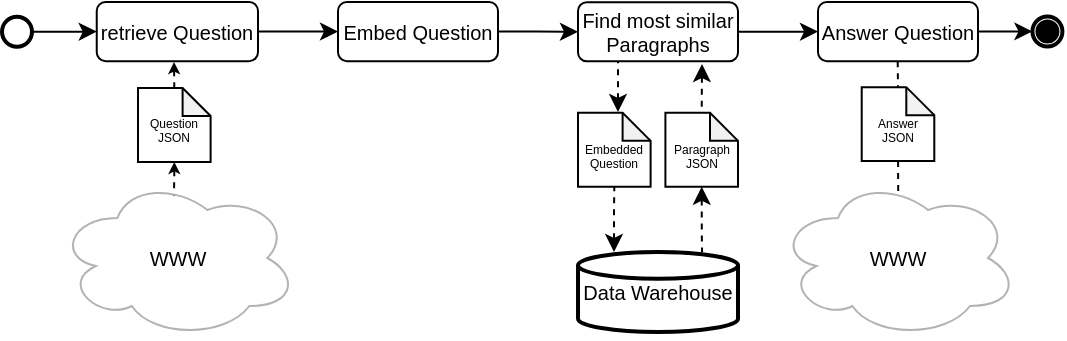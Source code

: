 <mxfile version="14.9.6" type="device"><diagram id="C5RBs43oDa-KdzZeNtuy" name="Page-1"><mxGraphModel dx="982" dy="559" grid="1" gridSize="10" guides="1" tooltips="1" connect="1" arrows="1" fold="1" page="1" pageScale="1" pageWidth="827" pageHeight="1169" math="0" shadow="0"><root><mxCell id="WIyWlLk6GJQsqaUBKTNV-0"/><mxCell id="WIyWlLk6GJQsqaUBKTNV-1" parent="WIyWlLk6GJQsqaUBKTNV-0"/><mxCell id="9Pn3v0TZCkBnifpOhc8W-12" style="edgeStyle=orthogonalEdgeStyle;rounded=0;orthogonalLoop=1;jettySize=auto;html=1;fontSize=9;fontColor=#000000;strokeColor=#000000;entryX=0;entryY=0.5;entryDx=0;entryDy=0;" edge="1" parent="WIyWlLk6GJQsqaUBKTNV-1" source="WIyWlLk6GJQsqaUBKTNV-3" target="WIyWlLk6GJQsqaUBKTNV-7"><mxGeometry x="102" y="505" as="geometry"><mxPoint x="292.556" y="519.783" as="targetPoint"/></mxGeometry></mxCell><mxCell id="WIyWlLk6GJQsqaUBKTNV-3" value="retrieve Question" style="rounded=1;whiteSpace=wrap;html=1;fontSize=10;glass=0;strokeWidth=1;shadow=0;strokeColor=#000000;fillColor=none;fontColor=#000000;" parent="WIyWlLk6GJQsqaUBKTNV-1" vertex="1"><mxGeometry x="159.37" y="505" width="80.63" height="29.57" as="geometry"/></mxCell><mxCell id="WIyWlLk6GJQsqaUBKTNV-7" value="Embed Question" style="rounded=1;whiteSpace=wrap;html=1;fontSize=10;glass=0;strokeWidth=1;shadow=0;strokeColor=#000000;fillColor=none;fontColor=#000000;" parent="WIyWlLk6GJQsqaUBKTNV-1" vertex="1"><mxGeometry x="280" y="505" width="80" height="29.57" as="geometry"/></mxCell><mxCell id="9Pn3v0TZCkBnifpOhc8W-43" style="edgeStyle=orthogonalEdgeStyle;rounded=0;orthogonalLoop=1;jettySize=auto;html=1;entryX=0;entryY=0.5;entryDx=0;entryDy=0;fontSize=10;fontColor=#000000;startArrow=none;startFill=0;endArrow=classic;endFill=1;strokeColor=#000000;" edge="1" parent="WIyWlLk6GJQsqaUBKTNV-1" source="WIyWlLk6GJQsqaUBKTNV-12" target="9Pn3v0TZCkBnifpOhc8W-42"><mxGeometry relative="1" as="geometry"/></mxCell><mxCell id="WIyWlLk6GJQsqaUBKTNV-12" value="Find most similar Paragraphs" style="rounded=1;whiteSpace=wrap;html=1;fontSize=10;glass=0;strokeWidth=1;shadow=0;strokeColor=#000000;fillColor=none;fontColor=#000000;" parent="WIyWlLk6GJQsqaUBKTNV-1" vertex="1"><mxGeometry x="400" y="505.11" width="80" height="29.57" as="geometry"/></mxCell><mxCell id="9Pn3v0TZCkBnifpOhc8W-14" style="edgeStyle=orthogonalEdgeStyle;rounded=0;orthogonalLoop=1;jettySize=auto;html=1;entryX=0;entryY=0.5;entryDx=0;entryDy=0;fontSize=9;fontColor=#000000;strokeColor=#000000;" edge="1" parent="WIyWlLk6GJQsqaUBKTNV-1" source="WIyWlLk6GJQsqaUBKTNV-7" target="WIyWlLk6GJQsqaUBKTNV-12"><mxGeometry x="102" y="505" as="geometry"/></mxCell><mxCell id="9Pn3v0TZCkBnifpOhc8W-6" style="edgeStyle=orthogonalEdgeStyle;rounded=0;orthogonalLoop=1;jettySize=auto;html=1;entryX=0;entryY=0.5;entryDx=0;entryDy=0;fontColor=#000000;strokeColor=#000000;" edge="1" parent="WIyWlLk6GJQsqaUBKTNV-1" source="9Pn3v0TZCkBnifpOhc8W-5" target="WIyWlLk6GJQsqaUBKTNV-3"><mxGeometry x="112" y="505" as="geometry"/></mxCell><mxCell id="9Pn3v0TZCkBnifpOhc8W-5" value="" style="strokeWidth=2;html=1;shape=mxgraph.flowchart.start_2;whiteSpace=wrap;fontColor=#000000;fillColor=none;strokeColor=#000000;" vertex="1" parent="WIyWlLk6GJQsqaUBKTNV-1"><mxGeometry x="112" y="512.391" width="15" height="15" as="geometry"/></mxCell><mxCell id="9Pn3v0TZCkBnifpOhc8W-7" value="&lt;font style=&quot;font-size: 10px&quot;&gt;Data Warehouse&lt;/font&gt;" style="strokeWidth=2;html=1;shape=mxgraph.flowchart.database;whiteSpace=wrap;fontColor=#000000;fillColor=none;strokeColor=#000000;" vertex="1" parent="WIyWlLk6GJQsqaUBKTNV-1"><mxGeometry x="400.01" y="630" width="79.99" height="40" as="geometry"/></mxCell><mxCell id="9Pn3v0TZCkBnifpOhc8W-47" style="edgeStyle=orthogonalEdgeStyle;rounded=0;orthogonalLoop=1;jettySize=auto;html=1;entryX=0.486;entryY=0.111;entryDx=0;entryDy=0;entryPerimeter=0;fontSize=10;fontColor=#000000;startArrow=classic;startFill=1;endArrow=none;endFill=0;strokeColor=#000000;dashed=1;startSize=3;" edge="1" parent="WIyWlLk6GJQsqaUBKTNV-1" source="9Pn3v0TZCkBnifpOhc8W-8" target="9Pn3v0TZCkBnifpOhc8W-44"><mxGeometry relative="1" as="geometry"><Array as="points"><mxPoint x="198" y="590"/><mxPoint x="198" y="590"/></Array></mxGeometry></mxCell><mxCell id="9Pn3v0TZCkBnifpOhc8W-8" value="&lt;br&gt;Question JSON" style="shape=note;whiteSpace=wrap;html=1;backgroundOutline=1;darkOpacity=0.05;fontColor=#000000;strokeColor=#000000;fillColor=none;size=14;fontSize=6;" vertex="1" parent="WIyWlLk6GJQsqaUBKTNV-1"><mxGeometry x="180.004" y="548.005" width="36.296" height="36.957" as="geometry"/></mxCell><mxCell id="9Pn3v0TZCkBnifpOhc8W-21" style="edgeStyle=orthogonalEdgeStyle;rounded=0;orthogonalLoop=1;jettySize=auto;html=1;entryX=0.5;entryY=0;entryDx=0;entryDy=0;entryPerimeter=0;fontSize=9;fontColor=#000000;strokeColor=#000000;dashed=1;endArrow=none;endFill=0;startArrow=classic;startFill=1;endSize=6;startSize=3;" edge="1" parent="WIyWlLk6GJQsqaUBKTNV-1" target="9Pn3v0TZCkBnifpOhc8W-8"><mxGeometry x="102" y="505" as="geometry"><mxPoint x="198" y="535" as="sourcePoint"/></mxGeometry></mxCell><mxCell id="9Pn3v0TZCkBnifpOhc8W-33" style="edgeStyle=orthogonalEdgeStyle;rounded=0;orthogonalLoop=1;jettySize=auto;html=1;entryX=0.25;entryY=1;entryDx=0;entryDy=0;dashed=1;fontSize=9;fontColor=#000000;strokeColor=#000000;startArrow=classic;startFill=1;endArrow=none;endFill=0;" edge="1" parent="WIyWlLk6GJQsqaUBKTNV-1" target="WIyWlLk6GJQsqaUBKTNV-12"><mxGeometry x="102" y="505" as="geometry"><mxPoint x="420" y="560" as="sourcePoint"/></mxGeometry></mxCell><mxCell id="9Pn3v0TZCkBnifpOhc8W-16" value="&lt;br&gt;Embedded&lt;br&gt;Question" style="shape=note;whiteSpace=wrap;html=1;backgroundOutline=1;darkOpacity=0.05;fontColor=#000000;strokeColor=#000000;fillColor=none;size=14;fontSize=6;" vertex="1" parent="WIyWlLk6GJQsqaUBKTNV-1"><mxGeometry x="400.005" y="560.435" width="36.296" height="36.957" as="geometry"/></mxCell><mxCell id="9Pn3v0TZCkBnifpOhc8W-32" style="edgeStyle=orthogonalEdgeStyle;rounded=0;orthogonalLoop=1;jettySize=auto;html=1;entryX=0.5;entryY=1;entryDx=0;entryDy=0;entryPerimeter=0;dashed=1;fontSize=9;fontColor=#000000;strokeColor=#000000;startArrow=classic;startFill=1;endArrow=none;endFill=0;" edge="1" parent="WIyWlLk6GJQsqaUBKTNV-1" target="9Pn3v0TZCkBnifpOhc8W-16"><mxGeometry x="102" y="505" as="geometry"><mxPoint x="418" y="630" as="sourcePoint"/><Array as="points"><mxPoint x="418" y="610"/><mxPoint x="418" y="610"/></Array></mxGeometry></mxCell><mxCell id="9Pn3v0TZCkBnifpOhc8W-35" style="edgeStyle=orthogonalEdgeStyle;rounded=0;orthogonalLoop=1;jettySize=auto;html=1;dashed=1;fontSize=9;fontColor=#000000;strokeColor=#000000;startArrow=classic;startFill=1;endArrow=none;endFill=0;exitX=0.5;exitY=1;exitDx=0;exitDy=0;exitPerimeter=0;entryX=0.779;entryY=0.003;entryDx=0;entryDy=0;entryPerimeter=0;" edge="1" parent="WIyWlLk6GJQsqaUBKTNV-1" source="9Pn3v0TZCkBnifpOhc8W-40" target="9Pn3v0TZCkBnifpOhc8W-7"><mxGeometry x="102" y="505" as="geometry"><mxPoint x="523.933" y="597.39" as="sourcePoint"/><mxPoint x="461" y="630" as="targetPoint"/><Array as="points"><mxPoint x="462" y="620"/><mxPoint x="462" y="620"/><mxPoint x="462" y="630"/></Array></mxGeometry></mxCell><mxCell id="9Pn3v0TZCkBnifpOhc8W-34" style="edgeStyle=orthogonalEdgeStyle;rounded=0;orthogonalLoop=1;jettySize=auto;html=1;entryX=0.5;entryY=0;entryDx=0;entryDy=0;entryPerimeter=0;dashed=1;fontSize=9;fontColor=#000000;strokeColor=#000000;startArrow=classic;startFill=1;endArrow=none;endFill=0;" edge="1" parent="WIyWlLk6GJQsqaUBKTNV-1" target="9Pn3v0TZCkBnifpOhc8W-40"><mxGeometry x="102" y="505" as="geometry"><mxPoint x="462" y="536" as="sourcePoint"/><mxPoint x="522" y="560.43" as="targetPoint"/></mxGeometry></mxCell><mxCell id="9Pn3v0TZCkBnifpOhc8W-18" value="" style="strokeWidth=2;html=1;shape=mxgraph.flowchart.start_2;whiteSpace=wrap;fontColor=#000000;fillColor=none;strokeColor=#000000;" vertex="1" parent="WIyWlLk6GJQsqaUBKTNV-1"><mxGeometry x="627.222" y="512.281" width="15" height="15" as="geometry"/></mxCell><mxCell id="9Pn3v0TZCkBnifpOhc8W-19" style="edgeStyle=orthogonalEdgeStyle;rounded=0;orthogonalLoop=1;jettySize=auto;html=1;entryX=0;entryY=0.5;entryDx=0;entryDy=0;entryPerimeter=0;fontSize=9;fontColor=#000000;strokeColor=#000000;" edge="1" parent="WIyWlLk6GJQsqaUBKTNV-1" target="9Pn3v0TZCkBnifpOhc8W-18"><mxGeometry x="155.37" y="504.89" as="geometry"><mxPoint x="600.0" y="519.69" as="sourcePoint"/></mxGeometry></mxCell><mxCell id="9Pn3v0TZCkBnifpOhc8W-20" value="" style="strokeWidth=2;html=1;shape=mxgraph.flowchart.start_2;whiteSpace=wrap;fontColor=#000000;strokeColor=#000000;fillColor=#000000;" vertex="1" parent="WIyWlLk6GJQsqaUBKTNV-1"><mxGeometry x="629.72" y="514.78" width="10" height="10" as="geometry"/></mxCell><mxCell id="9Pn3v0TZCkBnifpOhc8W-40" value="&lt;br&gt;Paragraph&lt;br&gt;JSON" style="shape=note;whiteSpace=wrap;html=1;backgroundOutline=1;darkOpacity=0.05;fontColor=#000000;strokeColor=#000000;fillColor=none;size=14;fontSize=6;" vertex="1" parent="WIyWlLk6GJQsqaUBKTNV-1"><mxGeometry x="443.705" y="560.435" width="36.296" height="36.957" as="geometry"/></mxCell><mxCell id="9Pn3v0TZCkBnifpOhc8W-42" value="Answer Question" style="rounded=1;whiteSpace=wrap;html=1;fontSize=10;glass=0;strokeWidth=1;shadow=0;strokeColor=#000000;fillColor=none;fontColor=#000000;" vertex="1" parent="WIyWlLk6GJQsqaUBKTNV-1"><mxGeometry x="520" y="505" width="80" height="29.57" as="geometry"/></mxCell><mxCell id="9Pn3v0TZCkBnifpOhc8W-44" value="WWW" style="ellipse;shape=cloud;whiteSpace=wrap;html=1;fontSize=10;fontColor=#000000;fillColor=none;strokeColor=#B3B3B3;" vertex="1" parent="WIyWlLk6GJQsqaUBKTNV-1"><mxGeometry x="139.68" y="593" width="120" height="80" as="geometry"/></mxCell><mxCell id="9Pn3v0TZCkBnifpOhc8W-45" value="WWW" style="ellipse;shape=cloud;whiteSpace=wrap;html=1;fontSize=10;fontColor=#000000;fillColor=none;strokeColor=#B3B3B3;" vertex="1" parent="WIyWlLk6GJQsqaUBKTNV-1"><mxGeometry x="500" y="593" width="120" height="80" as="geometry"/></mxCell><mxCell id="9Pn3v0TZCkBnifpOhc8W-49" style="edgeStyle=orthogonalEdgeStyle;rounded=0;orthogonalLoop=1;jettySize=auto;html=1;fontSize=10;fontColor=#000000;startArrow=none;startFill=0;endArrow=none;endFill=0;strokeColor=#000000;dashed=1;entryX=0.501;entryY=0.108;entryDx=0;entryDy=0;entryPerimeter=0;" edge="1" parent="WIyWlLk6GJQsqaUBKTNV-1" source="9Pn3v0TZCkBnifpOhc8W-50" target="9Pn3v0TZCkBnifpOhc8W-45"><mxGeometry relative="1" as="geometry"><Array as="points"><mxPoint x="560" y="590"/><mxPoint x="560" y="602"/></Array><mxPoint x="559.54" y="614.57" as="targetPoint"/></mxGeometry></mxCell><mxCell id="9Pn3v0TZCkBnifpOhc8W-50" value="&lt;br&gt;Answer JSON" style="shape=note;whiteSpace=wrap;html=1;backgroundOutline=1;darkOpacity=0.05;fontColor=#000000;strokeColor=#000000;fillColor=none;size=14;fontSize=6;" vertex="1" parent="WIyWlLk6GJQsqaUBKTNV-1"><mxGeometry x="541.854" y="547.575" width="36.296" height="36.957" as="geometry"/></mxCell><mxCell id="9Pn3v0TZCkBnifpOhc8W-51" style="edgeStyle=orthogonalEdgeStyle;rounded=0;orthogonalLoop=1;jettySize=auto;html=1;entryX=0.5;entryY=0;entryDx=0;entryDy=0;entryPerimeter=0;fontSize=9;fontColor=#000000;strokeColor=#000000;dashed=1;endArrow=none;endFill=0;" edge="1" parent="WIyWlLk6GJQsqaUBKTNV-1" target="9Pn3v0TZCkBnifpOhc8W-50"><mxGeometry x="463.85" y="504.57" as="geometry"><mxPoint x="559.85" y="534.57" as="sourcePoint"/></mxGeometry></mxCell></root></mxGraphModel></diagram></mxfile>